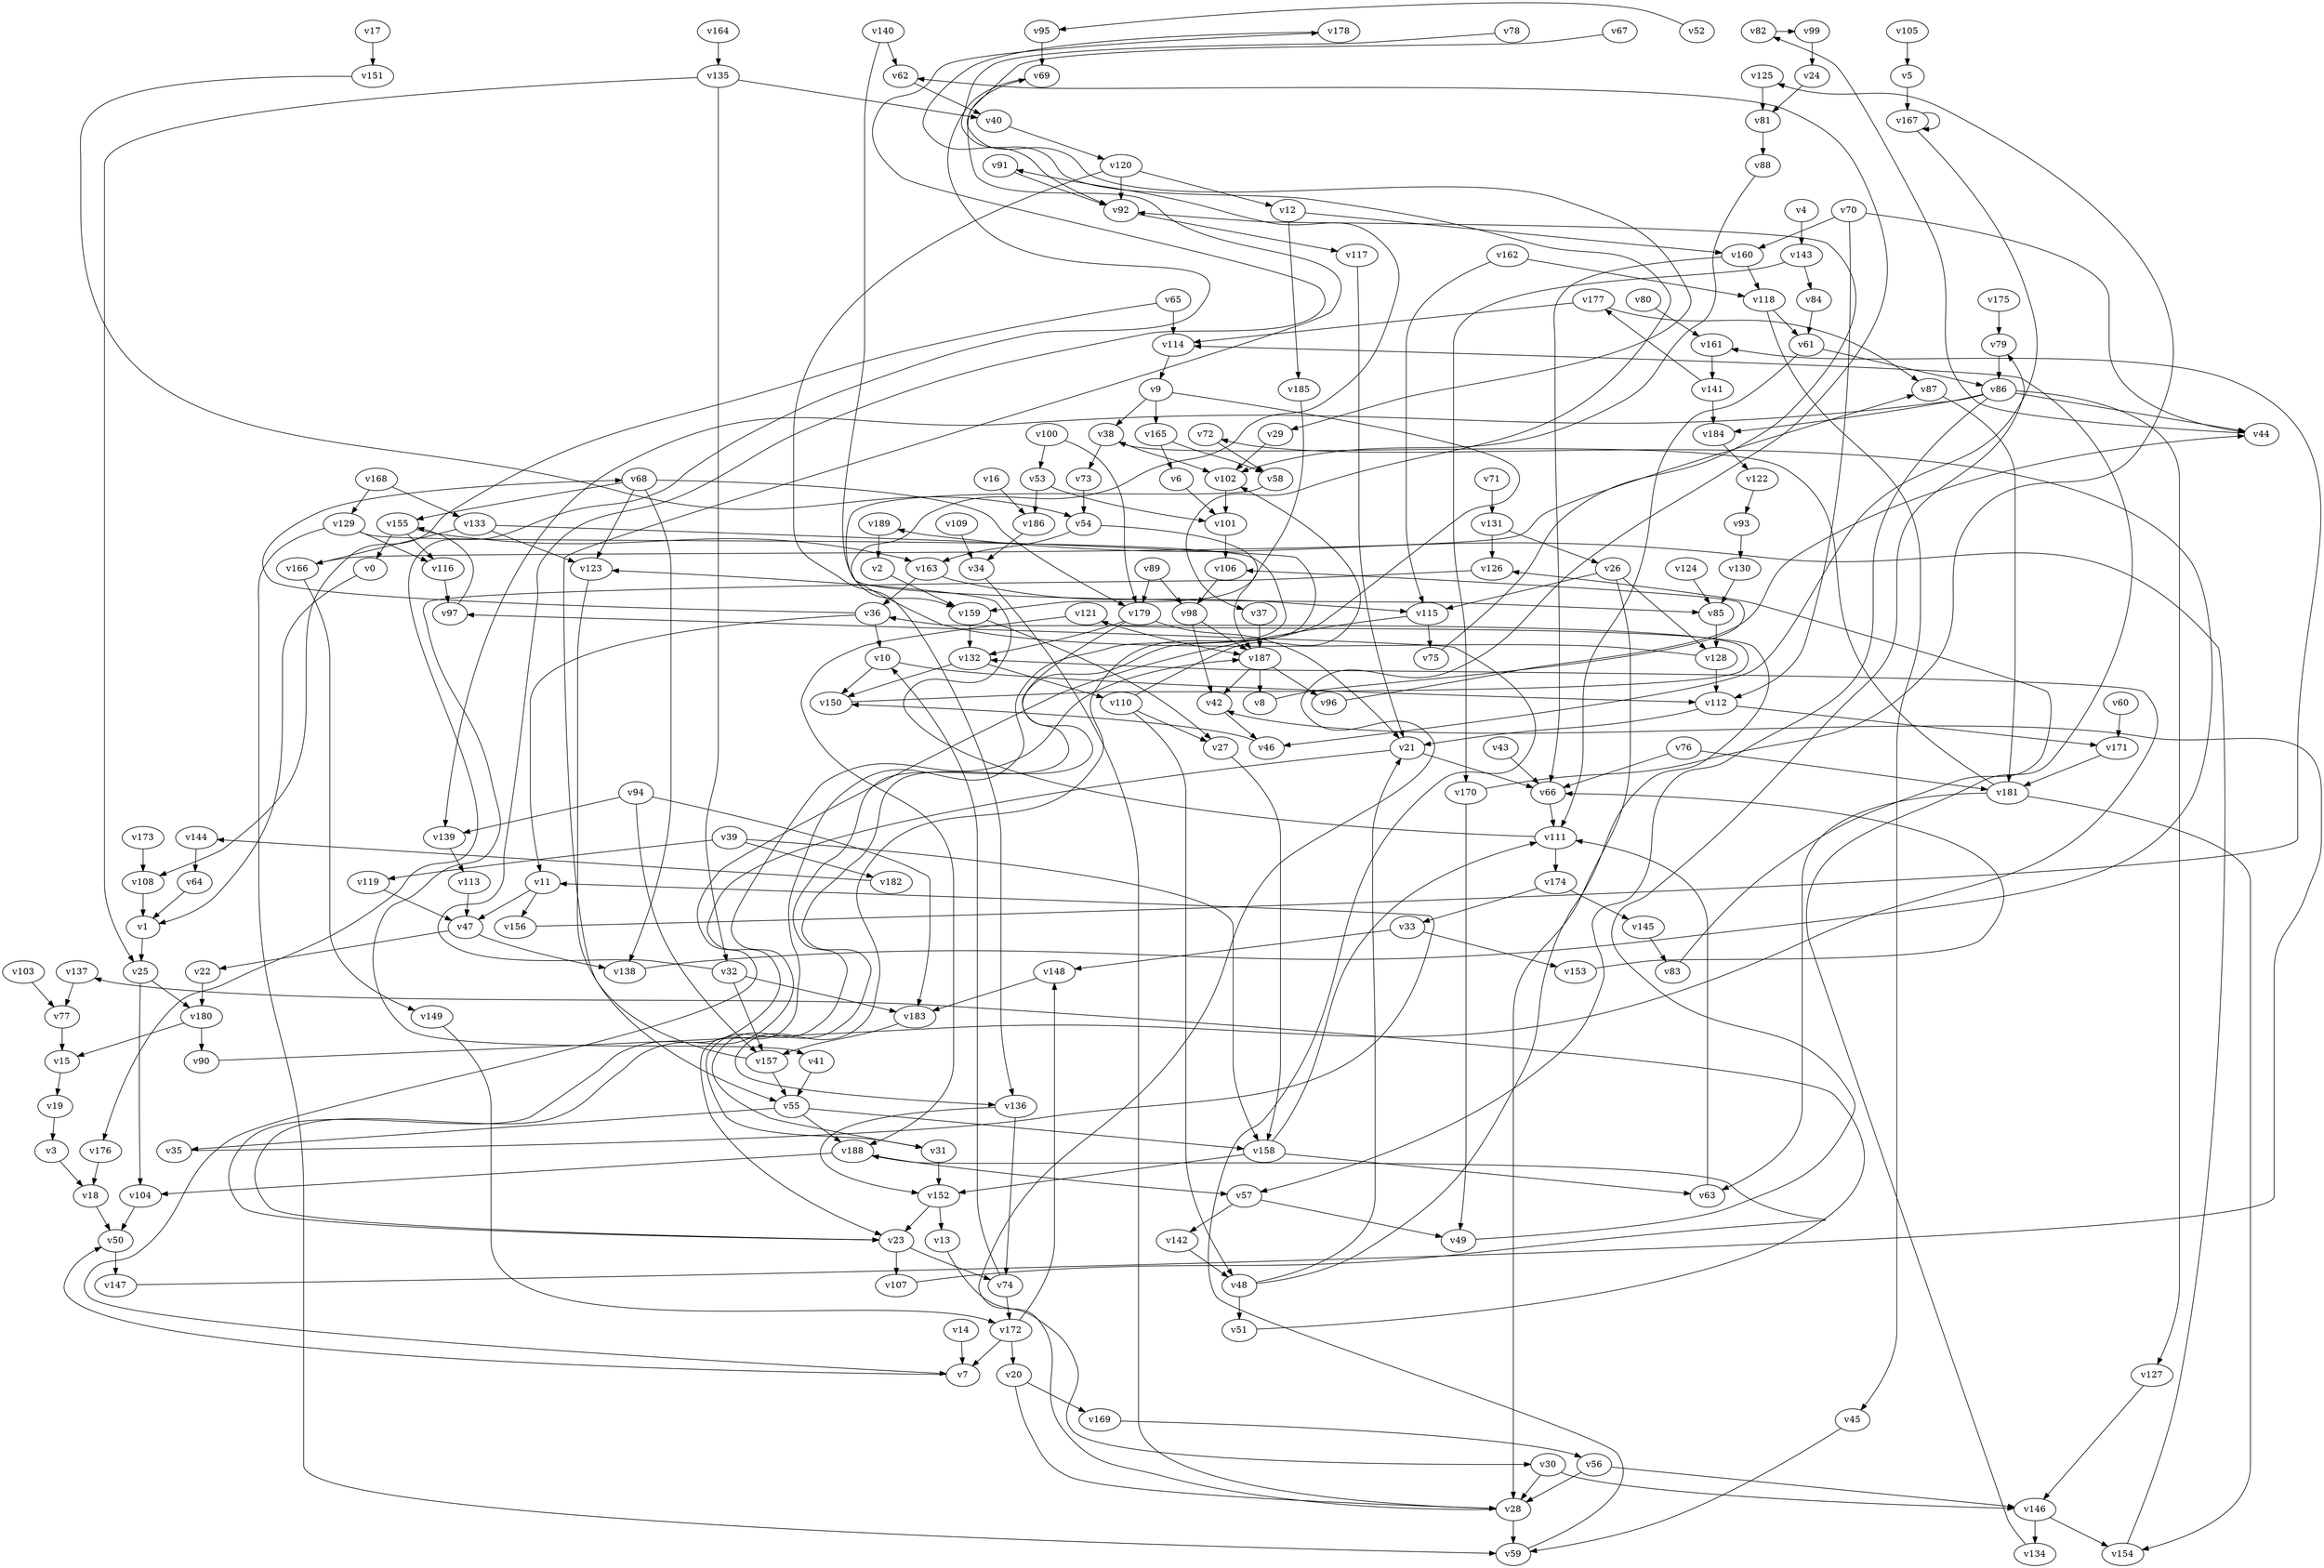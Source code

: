 // Benchmark game 282 - 190 vertices
// time_bound: 37
// targets: v125
digraph G {
    v0 [name="v0", player=0];
    v1 [name="v1", player=1];
    v2 [name="v2", player=1];
    v3 [name="v3", player=0];
    v4 [name="v4", player=0];
    v5 [name="v5", player=0];
    v6 [name="v6", player=1];
    v7 [name="v7", player=0];
    v8 [name="v8", player=0];
    v9 [name="v9", player=1];
    v10 [name="v10", player=0];
    v11 [name="v11", player=1];
    v12 [name="v12", player=0];
    v13 [name="v13", player=0];
    v14 [name="v14", player=1];
    v15 [name="v15", player=0];
    v16 [name="v16", player=1];
    v17 [name="v17", player=1];
    v18 [name="v18", player=0];
    v19 [name="v19", player=1];
    v20 [name="v20", player=1];
    v21 [name="v21", player=1];
    v22 [name="v22", player=1];
    v23 [name="v23", player=1];
    v24 [name="v24", player=1];
    v25 [name="v25", player=1];
    v26 [name="v26", player=1];
    v27 [name="v27", player=1];
    v28 [name="v28", player=0];
    v29 [name="v29", player=0];
    v30 [name="v30", player=0];
    v31 [name="v31", player=0];
    v32 [name="v32", player=1];
    v33 [name="v33", player=1];
    v34 [name="v34", player=0];
    v35 [name="v35", player=1];
    v36 [name="v36", player=1];
    v37 [name="v37", player=0];
    v38 [name="v38", player=0];
    v39 [name="v39", player=0];
    v40 [name="v40", player=1];
    v41 [name="v41", player=1];
    v42 [name="v42", player=1];
    v43 [name="v43", player=0];
    v44 [name="v44", player=0];
    v45 [name="v45", player=0];
    v46 [name="v46", player=1];
    v47 [name="v47", player=1];
    v48 [name="v48", player=0];
    v49 [name="v49", player=0];
    v50 [name="v50", player=1];
    v51 [name="v51", player=0];
    v52 [name="v52", player=0];
    v53 [name="v53", player=1];
    v54 [name="v54", player=0];
    v55 [name="v55", player=0];
    v56 [name="v56", player=1];
    v57 [name="v57", player=1];
    v58 [name="v58", player=0];
    v59 [name="v59", player=1];
    v60 [name="v60", player=1];
    v61 [name="v61", player=1];
    v62 [name="v62", player=0];
    v63 [name="v63", player=0];
    v64 [name="v64", player=0];
    v65 [name="v65", player=0];
    v66 [name="v66", player=0];
    v67 [name="v67", player=0];
    v68 [name="v68", player=1];
    v69 [name="v69", player=0];
    v70 [name="v70", player=0];
    v71 [name="v71", player=1];
    v72 [name="v72", player=0];
    v73 [name="v73", player=0];
    v74 [name="v74", player=0];
    v75 [name="v75", player=1];
    v76 [name="v76", player=0];
    v77 [name="v77", player=1];
    v78 [name="v78", player=1];
    v79 [name="v79", player=0];
    v80 [name="v80", player=0];
    v81 [name="v81", player=0];
    v82 [name="v82", player=1];
    v83 [name="v83", player=0];
    v84 [name="v84", player=0];
    v85 [name="v85", player=0];
    v86 [name="v86", player=1];
    v87 [name="v87", player=0];
    v88 [name="v88", player=0];
    v89 [name="v89", player=0];
    v90 [name="v90", player=0];
    v91 [name="v91", player=1];
    v92 [name="v92", player=0];
    v93 [name="v93", player=0];
    v94 [name="v94", player=1];
    v95 [name="v95", player=1];
    v96 [name="v96", player=0];
    v97 [name="v97", player=0];
    v98 [name="v98", player=0];
    v99 [name="v99", player=0];
    v100 [name="v100", player=1];
    v101 [name="v101", player=0];
    v102 [name="v102", player=1];
    v103 [name="v103", player=0];
    v104 [name="v104", player=0];
    v105 [name="v105", player=1];
    v106 [name="v106", player=1];
    v107 [name="v107", player=1];
    v108 [name="v108", player=0];
    v109 [name="v109", player=0];
    v110 [name="v110", player=0];
    v111 [name="v111", player=1];
    v112 [name="v112", player=0];
    v113 [name="v113", player=0];
    v114 [name="v114", player=0];
    v115 [name="v115", player=0];
    v116 [name="v116", player=0];
    v117 [name="v117", player=0];
    v118 [name="v118", player=0];
    v119 [name="v119", player=1];
    v120 [name="v120", player=1];
    v121 [name="v121", player=0];
    v122 [name="v122", player=1];
    v123 [name="v123", player=0];
    v124 [name="v124", player=1];
    v125 [name="v125", player=1, target=1];
    v126 [name="v126", player=0];
    v127 [name="v127", player=0];
    v128 [name="v128", player=0];
    v129 [name="v129", player=1];
    v130 [name="v130", player=1];
    v131 [name="v131", player=1];
    v132 [name="v132", player=1];
    v133 [name="v133", player=0];
    v134 [name="v134", player=0];
    v135 [name="v135", player=1];
    v136 [name="v136", player=1];
    v137 [name="v137", player=1];
    v138 [name="v138", player=0];
    v139 [name="v139", player=0];
    v140 [name="v140", player=1];
    v141 [name="v141", player=0];
    v142 [name="v142", player=0];
    v143 [name="v143", player=0];
    v144 [name="v144", player=0];
    v145 [name="v145", player=1];
    v146 [name="v146", player=0];
    v147 [name="v147", player=1];
    v148 [name="v148", player=1];
    v149 [name="v149", player=0];
    v150 [name="v150", player=1];
    v151 [name="v151", player=1];
    v152 [name="v152", player=1];
    v153 [name="v153", player=1];
    v154 [name="v154", player=1];
    v155 [name="v155", player=1];
    v156 [name="v156", player=0];
    v157 [name="v157", player=1];
    v158 [name="v158", player=0];
    v159 [name="v159", player=0];
    v160 [name="v160", player=0];
    v161 [name="v161", player=0];
    v162 [name="v162", player=0];
    v163 [name="v163", player=1];
    v164 [name="v164", player=0];
    v165 [name="v165", player=1];
    v166 [name="v166", player=1];
    v167 [name="v167", player=1];
    v168 [name="v168", player=0];
    v169 [name="v169", player=1];
    v170 [name="v170", player=0];
    v171 [name="v171", player=0];
    v172 [name="v172", player=0];
    v173 [name="v173", player=0];
    v174 [name="v174", player=0];
    v175 [name="v175", player=1];
    v176 [name="v176", player=1];
    v177 [name="v177", player=0];
    v178 [name="v178", player=1];
    v179 [name="v179", player=1];
    v180 [name="v180", player=0];
    v181 [name="v181", player=1];
    v182 [name="v182", player=0];
    v183 [name="v183", player=0];
    v184 [name="v184", player=0];
    v185 [name="v185", player=1];
    v186 [name="v186", player=0];
    v187 [name="v187", player=1];
    v188 [name="v188", player=1];
    v189 [name="v189", player=0];

    v0 -> v1 [constraint="t mod 4 == 3"];
    v1 -> v25;
    v2 -> v159;
    v3 -> v18;
    v4 -> v143;
    v5 -> v167;
    v6 -> v101 [constraint="t >= 2"];
    v7 -> v50 [constraint="t mod 2 == 0"];
    v8 -> v106 [constraint="t < 9"];
    v9 -> v136 [constraint="t >= 1"];
    v10 -> v150;
    v11 -> v156;
    v12 -> v185;
    v13 -> v30 [constraint="t < 11"];
    v14 -> v7;
    v15 -> v19;
    v16 -> v186;
    v17 -> v151;
    v18 -> v50;
    v19 -> v3;
    v20 -> v169;
    v21 -> v23 [constraint="t < 11"];
    v22 -> v180;
    v23 -> v187 [constraint="t >= 1"];
    v24 -> v81;
    v25 -> v180;
    v26 -> v28;
    v27 -> v158;
    v28 -> v62 [constraint="t mod 2 == 0"];
    v29 -> v102;
    v30 -> v28;
    v31 -> v152;
    v32 -> v178 [constraint="t mod 4 == 2"];
    v33 -> v153;
    v34 -> v28;
    v35 -> v11 [constraint="t < 12"];
    v36 -> v68 [constraint="t >= 4"];
    v37 -> v187;
    v38 -> v102;
    v39 -> v182;
    v40 -> v120;
    v41 -> v55;
    v42 -> v46;
    v43 -> v66;
    v44 -> v82 [constraint="t mod 5 == 2"];
    v45 -> v59;
    v46 -> v150 [constraint="t mod 2 == 0"];
    v47 -> v138;
    v48 -> v121 [constraint="t mod 2 == 0"];
    v49 -> v79 [constraint="t >= 3"];
    v50 -> v147;
    v51 -> v137 [constraint="t < 12"];
    v52 -> v95 [constraint="t < 7"];
    v53 -> v101;
    v54 -> v159 [constraint="t mod 3 == 2"];
    v55 -> v35;
    v56 -> v28;
    v57 -> v49;
    v58 -> v85 [constraint="t mod 2 == 1"];
    v59 -> v97 [constraint="t < 9"];
    v60 -> v171;
    v61 -> v86;
    v62 -> v40;
    v63 -> v111;
    v64 -> v1;
    v65 -> v108 [constraint="t mod 2 == 1"];
    v66 -> v111;
    v67 -> v29 [constraint="t < 7"];
    v68 -> v123;
    v69 -> v176 [constraint="t < 10"];
    v70 -> v160;
    v71 -> v131;
    v72 -> v58;
    v73 -> v54;
    v74 -> v10;
    v75 -> v92 [constraint="t < 8"];
    v76 -> v181;
    v77 -> v15;
    v78 -> v37 [constraint="t mod 5 == 0"];
    v79 -> v86;
    v80 -> v161;
    v81 -> v88;
    v82 -> v99 [constraint="t < 13"];
    v83 -> v126 [constraint="t < 11"];
    v84 -> v61;
    v85 -> v128;
    v86 -> v57 [constraint="t < 5"];
    v87 -> v181;
    v88 -> v102 [constraint="t < 12"];
    v89 -> v179;
    v90 -> v132 [constraint="t >= 2"];
    v91 -> v92;
    v92 -> v117;
    v93 -> v130;
    v94 -> v157;
    v95 -> v69;
    v96 -> v44 [constraint="t >= 5"];
    v97 -> v155;
    v98 -> v42;
    v99 -> v24;
    v100 -> v179;
    v101 -> v106;
    v102 -> v101;
    v103 -> v77;
    v104 -> v50;
    v105 -> v5;
    v106 -> v98;
    v107 -> v188 [constraint="t < 11"];
    v108 -> v1;
    v109 -> v34;
    v110 -> v102 [constraint="t >= 1"];
    v111 -> v123 [constraint="t mod 3 == 2"];
    v112 -> v21;
    v113 -> v47;
    v114 -> v9;
    v115 -> v7 [constraint="t mod 5 == 0"];
    v116 -> v97;
    v117 -> v21;
    v118 -> v61;
    v119 -> v47;
    v120 -> v12;
    v121 -> v187;
    v122 -> v93;
    v123 -> v55;
    v124 -> v85;
    v125 -> v81;
    v126 -> v41 [constraint="t >= 2"];
    v127 -> v146;
    v128 -> v91 [constraint="t >= 5"];
    v129 -> v23 [constraint="t >= 3"];
    v130 -> v85;
    v131 -> v26;
    v132 -> v150;
    v133 -> v31 [constraint="t mod 5 == 0"];
    v134 -> v114 [constraint="t >= 4"];
    v135 -> v25;
    v136 -> v152 [constraint="t mod 4 == 3"];
    v137 -> v77;
    v138 -> v72 [constraint="t >= 4"];
    v139 -> v113;
    v140 -> v62;
    v141 -> v177 [constraint="t < 9"];
    v142 -> v48;
    v143 -> v84;
    v144 -> v64;
    v145 -> v83;
    v146 -> v134;
    v147 -> v42 [constraint="t mod 2 == 1"];
    v148 -> v183;
    v149 -> v172;
    v150 -> v36 [constraint="t mod 5 == 4"];
    v151 -> v54 [constraint="t >= 2"];
    v152 -> v23;
    v153 -> v66 [constraint="t mod 4 == 1"];
    v154 -> v189 [constraint="t >= 5"];
    v155 -> v0;
    v156 -> v161 [constraint="t >= 2"];
    v157 -> v69 [constraint="t >= 4"];
    v158 -> v111;
    v159 -> v27;
    v160 -> v66;
    v161 -> v141;
    v162 -> v118;
    v163 -> v36;
    v164 -> v135;
    v165 -> v6;
    v166 -> v87 [constraint="t < 13"];
    v167 -> v46 [constraint="t >= 4"];
    v168 -> v133;
    v169 -> v56;
    v170 -> v125 [constraint="t >= 4"];
    v171 -> v181;
    v172 -> v148;
    v173 -> v108;
    v174 -> v145;
    v175 -> v79;
    v176 -> v18;
    v177 -> v114;
    v178 -> v92 [constraint="t >= 5"];
    v179 -> v31 [constraint="t mod 3 == 1"];
    v180 -> v90;
    v181 -> v38 [constraint="t < 15"];
    v182 -> v144 [constraint="t < 14"];
    v183 -> v157;
    v184 -> v122;
    v185 -> v187;
    v186 -> v34;
    v187 -> v96;
    v188 -> v57;
    v189 -> v2;
    v133 -> v123;
    v180 -> v15;
    v163 -> v115;
    v28 -> v59;
    v111 -> v174;
    v94 -> v139;
    v94 -> v183;
    v54 -> v163;
    v115 -> v75;
    v33 -> v148;
    v56 -> v146;
    v32 -> v157;
    v86 -> v127;
    v86 -> v44;
    v48 -> v51;
    v68 -> v179;
    v26 -> v128;
    v70 -> v44;
    v38 -> v73;
    v177 -> v87;
    v32 -> v183;
    v30 -> v146;
    v188 -> v104;
    v26 -> v115;
    v110 -> v48;
    v89 -> v98;
    v157 -> v55;
    v120 -> v136;
    v9 -> v38;
    v36 -> v11;
    v187 -> v8;
    v187 -> v42;
    v121 -> v188;
    v152 -> v13;
    v140 -> v159;
    v12 -> v160;
    v68 -> v155;
    v133 -> v166;
    v118 -> v45;
    v129 -> v116;
    v181 -> v63;
    v53 -> v186;
    v172 -> v20;
    v166 -> v149;
    v132 -> v110;
    v155 -> v116;
    v57 -> v142;
    v155 -> v163;
    v141 -> v184;
    v172 -> v7;
    v181 -> v154;
    v135 -> v32;
    v36 -> v10;
    v120 -> v92;
    v11 -> v47;
    v10 -> v112;
    v74 -> v172;
    v20 -> v28;
    v174 -> v33;
    v61 -> v111;
    v167 -> v167;
    v159 -> v132;
    v179 -> v21;
    v146 -> v154;
    v48 -> v21;
    v110 -> v27;
    v100 -> v53;
    v9 -> v165;
    v143 -> v170;
    v98 -> v187;
    v86 -> v139;
    v158 -> v63;
    v135 -> v40;
    v23 -> v74;
    v47 -> v22;
    v86 -> v184;
    v65 -> v114;
    v25 -> v104;
    v21 -> v66;
    v170 -> v49;
    v55 -> v188;
    v158 -> v152;
    v39 -> v119;
    v129 -> v59;
    v160 -> v118;
    v128 -> v112;
    v162 -> v115;
    v136 -> v74;
    v39 -> v158;
    v168 -> v129;
    v112 -> v171;
    v165 -> v58;
    v131 -> v126;
    v68 -> v138;
    v55 -> v158;
    v23 -> v107;
    v76 -> v66;
    v70 -> v112;
    v179 -> v132;
}
